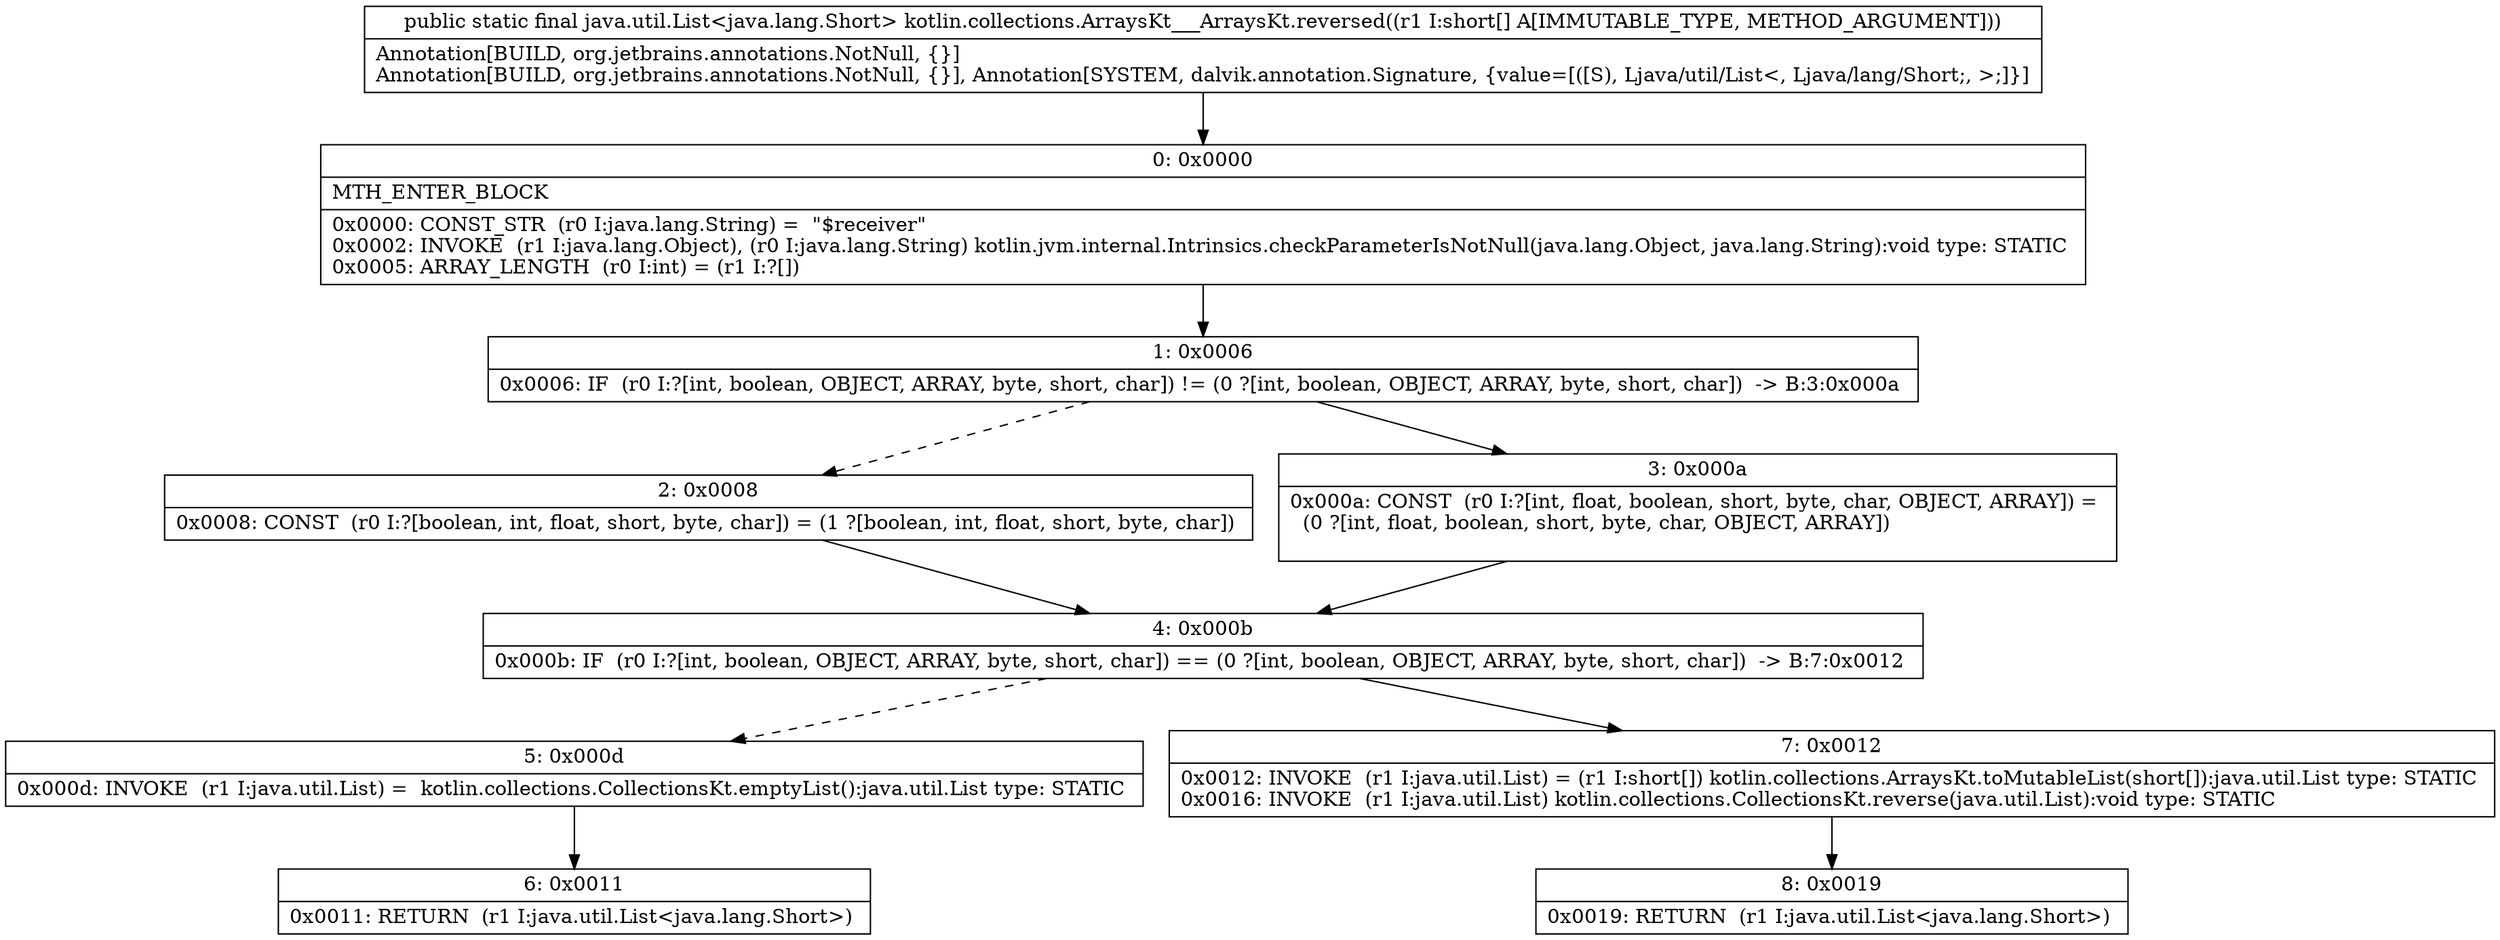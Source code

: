 digraph "CFG forkotlin.collections.ArraysKt___ArraysKt.reversed([S)Ljava\/util\/List;" {
Node_0 [shape=record,label="{0\:\ 0x0000|MTH_ENTER_BLOCK\l|0x0000: CONST_STR  (r0 I:java.lang.String) =  \"$receiver\" \l0x0002: INVOKE  (r1 I:java.lang.Object), (r0 I:java.lang.String) kotlin.jvm.internal.Intrinsics.checkParameterIsNotNull(java.lang.Object, java.lang.String):void type: STATIC \l0x0005: ARRAY_LENGTH  (r0 I:int) = (r1 I:?[]) \l}"];
Node_1 [shape=record,label="{1\:\ 0x0006|0x0006: IF  (r0 I:?[int, boolean, OBJECT, ARRAY, byte, short, char]) != (0 ?[int, boolean, OBJECT, ARRAY, byte, short, char])  \-\> B:3:0x000a \l}"];
Node_2 [shape=record,label="{2\:\ 0x0008|0x0008: CONST  (r0 I:?[boolean, int, float, short, byte, char]) = (1 ?[boolean, int, float, short, byte, char]) \l}"];
Node_3 [shape=record,label="{3\:\ 0x000a|0x000a: CONST  (r0 I:?[int, float, boolean, short, byte, char, OBJECT, ARRAY]) = \l  (0 ?[int, float, boolean, short, byte, char, OBJECT, ARRAY])\l \l}"];
Node_4 [shape=record,label="{4\:\ 0x000b|0x000b: IF  (r0 I:?[int, boolean, OBJECT, ARRAY, byte, short, char]) == (0 ?[int, boolean, OBJECT, ARRAY, byte, short, char])  \-\> B:7:0x0012 \l}"];
Node_5 [shape=record,label="{5\:\ 0x000d|0x000d: INVOKE  (r1 I:java.util.List) =  kotlin.collections.CollectionsKt.emptyList():java.util.List type: STATIC \l}"];
Node_6 [shape=record,label="{6\:\ 0x0011|0x0011: RETURN  (r1 I:java.util.List\<java.lang.Short\>) \l}"];
Node_7 [shape=record,label="{7\:\ 0x0012|0x0012: INVOKE  (r1 I:java.util.List) = (r1 I:short[]) kotlin.collections.ArraysKt.toMutableList(short[]):java.util.List type: STATIC \l0x0016: INVOKE  (r1 I:java.util.List) kotlin.collections.CollectionsKt.reverse(java.util.List):void type: STATIC \l}"];
Node_8 [shape=record,label="{8\:\ 0x0019|0x0019: RETURN  (r1 I:java.util.List\<java.lang.Short\>) \l}"];
MethodNode[shape=record,label="{public static final java.util.List\<java.lang.Short\> kotlin.collections.ArraysKt___ArraysKt.reversed((r1 I:short[] A[IMMUTABLE_TYPE, METHOD_ARGUMENT]))  | Annotation[BUILD, org.jetbrains.annotations.NotNull, \{\}]\lAnnotation[BUILD, org.jetbrains.annotations.NotNull, \{\}], Annotation[SYSTEM, dalvik.annotation.Signature, \{value=[([S), Ljava\/util\/List\<, Ljava\/lang\/Short;, \>;]\}]\l}"];
MethodNode -> Node_0;
Node_0 -> Node_1;
Node_1 -> Node_2[style=dashed];
Node_1 -> Node_3;
Node_2 -> Node_4;
Node_3 -> Node_4;
Node_4 -> Node_5[style=dashed];
Node_4 -> Node_7;
Node_5 -> Node_6;
Node_7 -> Node_8;
}

